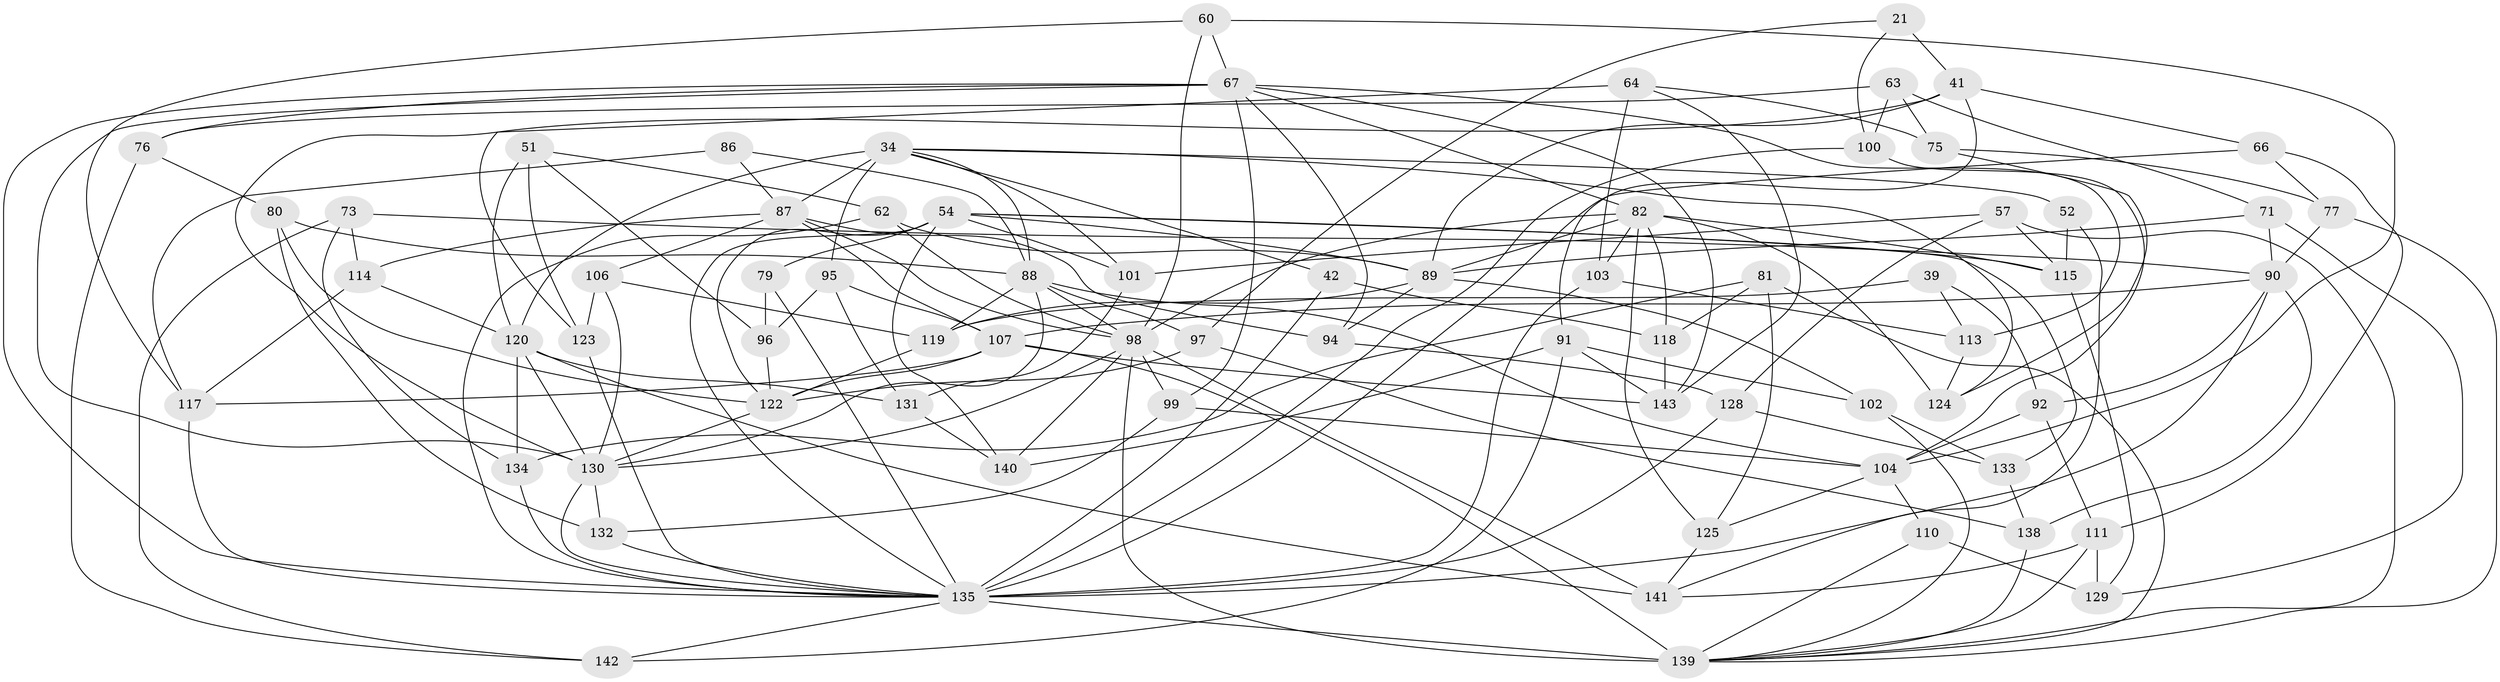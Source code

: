 // original degree distribution, {4: 1.0}
// Generated by graph-tools (version 1.1) at 2025/57/03/09/25 04:57:30]
// undirected, 71 vertices, 179 edges
graph export_dot {
graph [start="1"]
  node [color=gray90,style=filled];
  21;
  34 [super="+27"];
  39;
  41 [super="+16"];
  42;
  51;
  52;
  54 [super="+46+31"];
  57;
  60;
  62;
  63;
  64;
  66;
  67 [super="+4+48+36"];
  71;
  73;
  75;
  76;
  77;
  79 [super="+45"];
  80;
  81;
  82 [super="+50+61"];
  86;
  87 [super="+35+65"];
  88 [super="+43+78+53"];
  89 [super="+56+72"];
  90 [super="+7+44"];
  91 [super="+13"];
  92;
  94;
  95;
  96;
  97;
  98 [super="+93"];
  99;
  100;
  101;
  102;
  103;
  104 [super="+2+55"];
  106;
  107 [super="+10+83"];
  110;
  111 [super="+109"];
  113;
  114;
  115 [super="+11"];
  117 [super="+32"];
  118;
  119 [super="+112"];
  120 [super="+17+69+24"];
  122 [super="+105"];
  123;
  124;
  125 [super="+68"];
  128 [super="+49"];
  129 [super="+108"];
  130 [super="+14+116"];
  131;
  132;
  133;
  134 [super="+74"];
  135 [super="+38+37+33+127"];
  138;
  139 [super="+137+70+126"];
  140;
  141 [super="+85+136"];
  142;
  143 [super="+23"];
  21 -- 41 [weight=2];
  21 -- 97;
  21 -- 100;
  34 -- 120 [weight=2];
  34 -- 101;
  34 -- 42;
  34 -- 52;
  34 -- 88;
  34 -- 124;
  34 -- 95;
  34 -- 87 [weight=2];
  39 -- 92;
  39 -- 113;
  39 -- 119 [weight=2];
  41 -- 66;
  41 -- 91;
  41 -- 130;
  41 -- 89;
  42 -- 118;
  42 -- 135 [weight=2];
  51 -- 123;
  51 -- 62;
  51 -- 96;
  51 -- 120;
  52 -- 115 [weight=2];
  52 -- 141;
  54 -- 122 [weight=2];
  54 -- 79 [weight=3];
  54 -- 101;
  54 -- 133;
  54 -- 140;
  54 -- 115;
  54 -- 89 [weight=2];
  54 -- 135;
  57 -- 101;
  57 -- 115;
  57 -- 128;
  57 -- 139;
  60 -- 98;
  60 -- 104;
  60 -- 117;
  60 -- 67;
  62 -- 89;
  62 -- 135;
  62 -- 98;
  63 -- 76;
  63 -- 71;
  63 -- 75;
  63 -- 100;
  64 -- 123;
  64 -- 75;
  64 -- 143;
  64 -- 103;
  66 -- 77;
  66 -- 111;
  66 -- 135;
  67 -- 113;
  67 -- 99;
  67 -- 76;
  67 -- 143;
  67 -- 135;
  67 -- 130 [weight=2];
  67 -- 94;
  67 -- 82;
  71 -- 89;
  71 -- 90;
  71 -- 129;
  73 -- 114;
  73 -- 142;
  73 -- 90;
  73 -- 134;
  75 -- 124;
  75 -- 77;
  76 -- 142;
  76 -- 80;
  77 -- 90;
  77 -- 139;
  79 -- 96;
  79 -- 135 [weight=2];
  80 -- 122;
  80 -- 132;
  80 -- 88;
  81 -- 125;
  81 -- 134;
  81 -- 139;
  81 -- 118;
  82 -- 103;
  82 -- 115;
  82 -- 98;
  82 -- 124;
  82 -- 89;
  82 -- 125;
  82 -- 118;
  86 -- 117 [weight=2];
  86 -- 88;
  86 -- 87;
  87 -- 107;
  87 -- 106;
  87 -- 114;
  87 -- 94;
  87 -- 98;
  88 -- 130 [weight=2];
  88 -- 104;
  88 -- 119 [weight=2];
  88 -- 97;
  88 -- 98;
  89 -- 119 [weight=2];
  89 -- 102;
  89 -- 94;
  90 -- 138;
  90 -- 92;
  90 -- 107;
  90 -- 135 [weight=2];
  91 -- 143 [weight=2];
  91 -- 102;
  91 -- 142;
  91 -- 140;
  92 -- 111;
  92 -- 104;
  94 -- 128;
  95 -- 131;
  95 -- 96;
  95 -- 107;
  96 -- 122;
  97 -- 138;
  97 -- 122;
  98 -- 139 [weight=2];
  98 -- 99;
  98 -- 130;
  98 -- 140;
  98 -- 141 [weight=2];
  99 -- 132;
  99 -- 104;
  100 -- 104;
  100 -- 135;
  101 -- 131;
  102 -- 133;
  102 -- 139;
  103 -- 113;
  103 -- 135;
  104 -- 125 [weight=2];
  104 -- 110;
  106 -- 123;
  106 -- 130;
  106 -- 119;
  107 -- 117 [weight=2];
  107 -- 143;
  107 -- 122;
  107 -- 139;
  110 -- 129 [weight=2];
  110 -- 139;
  111 -- 129 [weight=2];
  111 -- 141;
  111 -- 139;
  113 -- 124;
  114 -- 120;
  114 -- 117;
  115 -- 129;
  117 -- 135 [weight=2];
  118 -- 143;
  119 -- 122;
  120 -- 131;
  120 -- 141 [weight=2];
  120 -- 130 [weight=2];
  120 -- 134;
  122 -- 130;
  123 -- 135;
  125 -- 141 [weight=2];
  128 -- 135 [weight=3];
  128 -- 133;
  130 -- 132;
  130 -- 135;
  131 -- 140;
  132 -- 135;
  133 -- 138;
  134 -- 135 [weight=3];
  135 -- 139 [weight=4];
  135 -- 142;
  138 -- 139;
}
